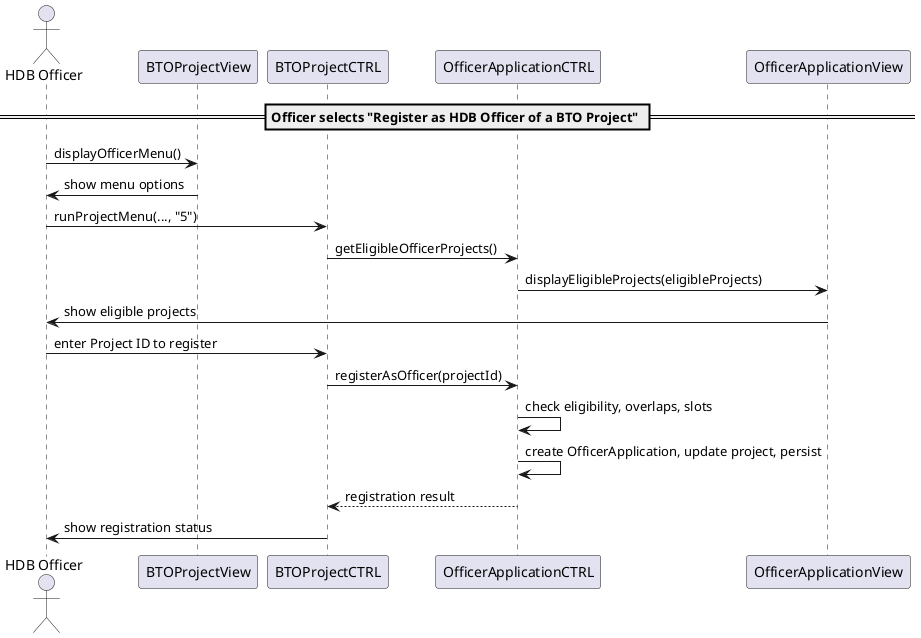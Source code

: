 @startuml
actor Officer as "HDB Officer"
participant BTOProjectView
participant BTOProjectCTRL
participant OfficerApplicationCTRL
participant OfficerApplicationView

== Officer selects "Register as HDB Officer of a BTO Project" ==
Officer -> BTOProjectView: displayOfficerMenu()
BTOProjectView -> Officer: show menu options

Officer -> BTOProjectCTRL: runProjectMenu(..., "5")
BTOProjectCTRL -> OfficerApplicationCTRL: getEligibleOfficerProjects()
OfficerApplicationCTRL -> OfficerApplicationView: displayEligibleProjects(eligibleProjects)
OfficerApplicationView -> Officer: show eligible projects

Officer -> BTOProjectCTRL: enter Project ID to register
BTOProjectCTRL -> OfficerApplicationCTRL: registerAsOfficer(projectId)
OfficerApplicationCTRL -> OfficerApplicationCTRL: check eligibility, overlaps, slots
OfficerApplicationCTRL -> OfficerApplicationCTRL: create OfficerApplication, update project, persist
OfficerApplicationCTRL --> BTOProjectCTRL: registration result

BTOProjectCTRL -> Officer: show registration status
@enduml